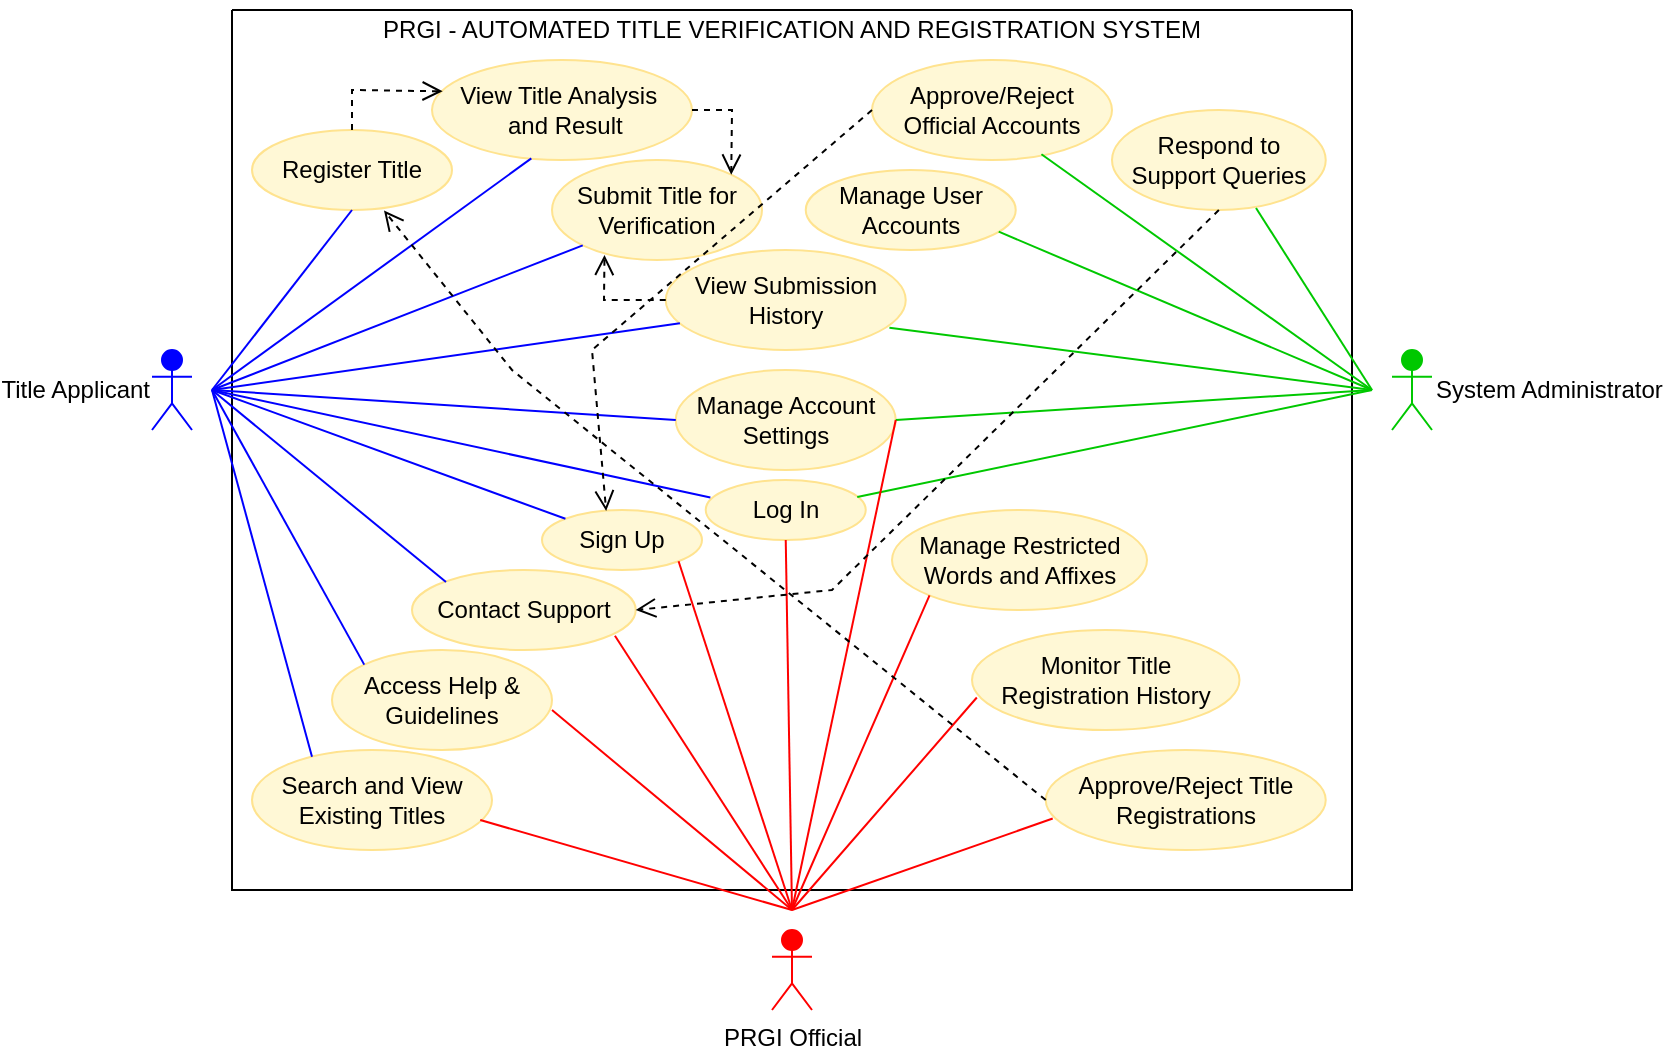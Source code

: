 <mxfile version="27.0.9">
  <diagram name="Page-1" id="mHX3Bhx7psERfE1XM700">
    <mxGraphModel dx="1158" dy="676" grid="1" gridSize="10" guides="1" tooltips="1" connect="1" arrows="1" fold="1" page="1" pageScale="1" pageWidth="850" pageHeight="1100" math="0" shadow="0">
      <root>
        <mxCell id="0" />
        <mxCell id="1" parent="0" />
        <mxCell id="5wl8lFiDzMxbH4mkhzV--1" value="Manage User Accounts" style="ellipse;whiteSpace=wrap;html=1;fillColor=light-dark(#fff8d6, #1f1900);strokeColor=light-dark(#ffe38f, #6d5100);fillStyle=auto;" vertex="1" parent="1">
          <mxGeometry x="436.87" y="100" width="105" height="40" as="geometry" />
        </mxCell>
        <mxCell id="5wl8lFiDzMxbH4mkhzV--2" value="Search and View Existing Titles" style="ellipse;whiteSpace=wrap;html=1;fillColor=light-dark(#fff8d6, #1f1900);strokeColor=light-dark(#ffe38f, #6d5100);fillStyle=auto;" vertex="1" parent="1">
          <mxGeometry x="160" y="390" width="120" height="50" as="geometry" />
        </mxCell>
        <mxCell id="5wl8lFiDzMxbH4mkhzV--3" value="View Submission History" style="ellipse;whiteSpace=wrap;html=1;fillColor=light-dark(#fff8d6, #1f1900);strokeColor=light-dark(#ffe38f, #6d5100);fillStyle=auto;" vertex="1" parent="1">
          <mxGeometry x="366.87" y="140" width="120" height="50" as="geometry" />
        </mxCell>
        <mxCell id="5wl8lFiDzMxbH4mkhzV--4" value="Submit Title for Verification" style="ellipse;whiteSpace=wrap;html=1;fillColor=light-dark(#fff8d6, #1f1900);strokeColor=light-dark(#ffe38f, #6d5100);fillStyle=auto;" vertex="1" parent="1">
          <mxGeometry x="310" y="95" width="105" height="50" as="geometry" />
        </mxCell>
        <mxCell id="5wl8lFiDzMxbH4mkhzV--5" value="Approve/Reject Official Accounts" style="ellipse;whiteSpace=wrap;html=1;fillColor=light-dark(#fff8d6, #1f1900);strokeColor=light-dark(#ffe38f, #6d5100);fillStyle=auto;" vertex="1" parent="1">
          <mxGeometry x="470" y="45" width="120" height="50" as="geometry" />
        </mxCell>
        <mxCell id="5wl8lFiDzMxbH4mkhzV--6" value="Log In" style="ellipse;whiteSpace=wrap;html=1;fillColor=light-dark(#fff8d6, #1f1900);strokeColor=light-dark(#ffe38f, #6d5100);fillStyle=auto;" vertex="1" parent="1">
          <mxGeometry x="386.87" y="255" width="80" height="30" as="geometry" />
        </mxCell>
        <mxCell id="5wl8lFiDzMxbH4mkhzV--7" value="Sign Up" style="ellipse;whiteSpace=wrap;html=1;fillColor=light-dark(#fff8d6, #1f1900);strokeColor=light-dark(#ffe38f, #6d5100);fillStyle=auto;" vertex="1" parent="1">
          <mxGeometry x="305" y="270" width="80" height="30" as="geometry" />
        </mxCell>
        <mxCell id="5wl8lFiDzMxbH4mkhzV--8" value="Manage Account Settings" style="ellipse;whiteSpace=wrap;html=1;fillColor=light-dark(#fff8d6, #1f1900);strokeColor=light-dark(#ffe38f, #6d5100);fillStyle=auto;" vertex="1" parent="1">
          <mxGeometry x="371.87" y="200" width="110" height="50" as="geometry" />
        </mxCell>
        <mxCell id="5wl8lFiDzMxbH4mkhzV--9" value="View Title Analysis&amp;nbsp; &amp;nbsp;and Result" style="ellipse;whiteSpace=wrap;html=1;fillColor=light-dark(#fff8d6, #1f1900);strokeColor=light-dark(#ffe38f, #6d5100);fillStyle=auto;" vertex="1" parent="1">
          <mxGeometry x="250" y="45" width="130" height="50" as="geometry" />
        </mxCell>
        <mxCell id="5wl8lFiDzMxbH4mkhzV--10" value="Register Title" style="ellipse;whiteSpace=wrap;html=1;fillColor=light-dark(#fff8d6, #1f1900);strokeColor=light-dark(#ffe38f, #6d5100);fillStyle=auto;" vertex="1" parent="1">
          <mxGeometry x="160" y="80" width="100" height="40" as="geometry" />
        </mxCell>
        <mxCell id="5wl8lFiDzMxbH4mkhzV--12" value="Approve/Reject Title Registrations" style="ellipse;whiteSpace=wrap;html=1;fillColor=light-dark(#fff8d6, #1f1900);strokeColor=light-dark(#ffe38f, #6d5100);fillStyle=auto;" vertex="1" parent="1">
          <mxGeometry x="556.87" y="390" width="140" height="50" as="geometry" />
        </mxCell>
        <mxCell id="5wl8lFiDzMxbH4mkhzV--13" value="Monitor Title Registration History" style="ellipse;whiteSpace=wrap;html=1;fillColor=light-dark(#fff8d6, #1f1900);strokeColor=light-dark(#ffe38f, #6d5100);fillStyle=auto;" vertex="1" parent="1">
          <mxGeometry x="520" y="330" width="133.75" height="50" as="geometry" />
        </mxCell>
        <mxCell id="5wl8lFiDzMxbH4mkhzV--14" value="Contact Support" style="ellipse;whiteSpace=wrap;html=1;fillColor=light-dark(#fff8d6, #1f1900);strokeColor=light-dark(#ffe38f, #6d5100);fillStyle=auto;" vertex="1" parent="1">
          <mxGeometry x="240" y="300" width="111.87" height="40" as="geometry" />
        </mxCell>
        <mxCell id="5wl8lFiDzMxbH4mkhzV--15" value="Access Help &amp;amp; Guidelines" style="ellipse;whiteSpace=wrap;html=1;fillColor=light-dark(#fff8d6, #1f1900);strokeColor=light-dark(#ffe38f, #6d5100);fillStyle=auto;" vertex="1" parent="1">
          <mxGeometry x="200" y="340" width="110" height="50" as="geometry" />
        </mxCell>
        <mxCell id="5wl8lFiDzMxbH4mkhzV--16" value="Respond to Support Queries" style="ellipse;whiteSpace=wrap;html=1;fillColor=light-dark(#fff8d6, #1f1900);strokeColor=light-dark(#ffe38f, #6d5100);fillStyle=auto;" vertex="1" parent="1">
          <mxGeometry x="590" y="70" width="106.87" height="50" as="geometry" />
        </mxCell>
        <mxCell id="5wl8lFiDzMxbH4mkhzV--18" value="Title Applicant" style="shape=umlActor;verticalLabelPosition=middle;verticalAlign=middle;html=1;outlineConnect=0;fillColor=light-dark(#0000ff, #6db2ff);fontColor=light-dark(#000000, #121212);strokeColor=light-dark(#0000ff, #b2cbff);labelPosition=left;align=right;" vertex="1" parent="1">
          <mxGeometry x="110" y="190" width="20" height="40" as="geometry" />
        </mxCell>
        <mxCell id="5wl8lFiDzMxbH4mkhzV--19" value="PRGI Official" style="shape=umlActor;verticalLabelPosition=bottom;verticalAlign=top;html=1;outlineConnect=0;fillColor=light-dark(#ff0000, #ff9281);fontColor=light-dark(#000000, #121212);strokeColor=light-dark(#ff0000, #ffacac);" vertex="1" parent="1">
          <mxGeometry x="420" y="480" width="20" height="40" as="geometry" />
        </mxCell>
        <mxCell id="5wl8lFiDzMxbH4mkhzV--20" value="System Administrator" style="shape=umlActor;verticalLabelPosition=middle;verticalAlign=middle;html=1;outlineConnect=0;fillColor=light-dark(#00c800, #281d00);strokeColor=light-dark(#00c800, #6d5100);labelPosition=right;align=left;" vertex="1" parent="1">
          <mxGeometry x="730" y="190" width="20" height="40" as="geometry" />
        </mxCell>
        <mxCell id="5wl8lFiDzMxbH4mkhzV--24" value="" style="swimlane;startSize=0;" vertex="1" parent="1">
          <mxGeometry x="150" y="20" width="560" height="440" as="geometry" />
        </mxCell>
        <mxCell id="5wl8lFiDzMxbH4mkhzV--25" value="PRGI - AUTOMATED TITLE VERIFICATION AND REGISTRATION SYSTEM" style="text;html=1;align=center;verticalAlign=middle;whiteSpace=wrap;rounded=0;" vertex="1" parent="5wl8lFiDzMxbH4mkhzV--24">
          <mxGeometry x="10" y="-5" width="540" height="30" as="geometry" />
        </mxCell>
        <mxCell id="5wl8lFiDzMxbH4mkhzV--26" value="" style="endArrow=none;html=1;rounded=0;entryX=0.5;entryY=1;entryDx=0;entryDy=0;strokeColor=light-dark(#0000ff, #ededed);" edge="1" parent="5wl8lFiDzMxbH4mkhzV--24" target="5wl8lFiDzMxbH4mkhzV--10">
          <mxGeometry width="50" height="50" relative="1" as="geometry">
            <mxPoint x="-10" y="190" as="sourcePoint" />
            <mxPoint x="120" y="210" as="targetPoint" />
          </mxGeometry>
        </mxCell>
        <mxCell id="5wl8lFiDzMxbH4mkhzV--11" value="Manage Restricted Words and Affixes" style="ellipse;whiteSpace=wrap;html=1;fillColor=light-dark(#fff8d6, #1f1900);strokeColor=light-dark(#ffe38f, #6d5100);fillStyle=auto;" vertex="1" parent="5wl8lFiDzMxbH4mkhzV--24">
          <mxGeometry x="330" y="250" width="127.5" height="50" as="geometry" />
        </mxCell>
        <mxCell id="5wl8lFiDzMxbH4mkhzV--27" value="" style="endArrow=none;html=1;rounded=0;entryX=0.382;entryY=0.984;entryDx=0;entryDy=0;entryPerimeter=0;strokeColor=light-dark(#0000ff, #ededed);" edge="1" parent="1" target="5wl8lFiDzMxbH4mkhzV--9">
          <mxGeometry width="50" height="50" relative="1" as="geometry">
            <mxPoint x="140" y="210" as="sourcePoint" />
            <mxPoint x="296" y="96" as="targetPoint" />
          </mxGeometry>
        </mxCell>
        <mxCell id="5wl8lFiDzMxbH4mkhzV--28" value="" style="endArrow=none;html=1;rounded=0;entryX=0;entryY=1;entryDx=0;entryDy=0;strokeColor=light-dark(#0000ff, #ededed);" edge="1" parent="1" target="5wl8lFiDzMxbH4mkhzV--4">
          <mxGeometry width="50" height="50" relative="1" as="geometry">
            <mxPoint x="140" y="210" as="sourcePoint" />
            <mxPoint x="380" y="250" as="targetPoint" />
          </mxGeometry>
        </mxCell>
        <mxCell id="5wl8lFiDzMxbH4mkhzV--29" value="" style="endArrow=none;html=1;rounded=0;entryX=0.059;entryY=0.732;entryDx=0;entryDy=0;entryPerimeter=0;strokeColor=light-dark(#0000ff, #ededed);" edge="1" parent="1" target="5wl8lFiDzMxbH4mkhzV--3">
          <mxGeometry width="50" height="50" relative="1" as="geometry">
            <mxPoint x="140" y="210" as="sourcePoint" />
            <mxPoint x="380" y="250" as="targetPoint" />
          </mxGeometry>
        </mxCell>
        <mxCell id="5wl8lFiDzMxbH4mkhzV--30" value="" style="endArrow=none;html=1;rounded=0;entryX=0;entryY=0.5;entryDx=0;entryDy=0;strokeColor=light-dark(#0000ff, #ededed);" edge="1" parent="1" target="5wl8lFiDzMxbH4mkhzV--8">
          <mxGeometry width="50" height="50" relative="1" as="geometry">
            <mxPoint x="140" y="210" as="sourcePoint" />
            <mxPoint x="380" y="250" as="targetPoint" />
          </mxGeometry>
        </mxCell>
        <mxCell id="5wl8lFiDzMxbH4mkhzV--31" value="" style="endArrow=none;html=1;rounded=0;entryX=0;entryY=0;entryDx=0;entryDy=0;strokeColor=light-dark(#0000ff, #ededed);" edge="1" parent="1" target="5wl8lFiDzMxbH4mkhzV--7">
          <mxGeometry width="50" height="50" relative="1" as="geometry">
            <mxPoint x="140" y="210" as="sourcePoint" />
            <mxPoint x="380" y="250" as="targetPoint" />
          </mxGeometry>
        </mxCell>
        <mxCell id="5wl8lFiDzMxbH4mkhzV--32" value="" style="endArrow=none;html=1;rounded=0;exitX=0.029;exitY=0.293;exitDx=0;exitDy=0;exitPerimeter=0;strokeColor=light-dark(#0000ff, #ededed);" edge="1" parent="1" source="5wl8lFiDzMxbH4mkhzV--6">
          <mxGeometry width="50" height="50" relative="1" as="geometry">
            <mxPoint x="330" y="300" as="sourcePoint" />
            <mxPoint x="140" y="210" as="targetPoint" />
          </mxGeometry>
        </mxCell>
        <mxCell id="5wl8lFiDzMxbH4mkhzV--33" value="" style="endArrow=none;html=1;rounded=0;strokeColor=light-dark(#0000ff, #ededed);" edge="1" parent="1">
          <mxGeometry width="50" height="50" relative="1" as="geometry">
            <mxPoint x="140" y="210" as="sourcePoint" />
            <mxPoint x="257" y="306" as="targetPoint" />
          </mxGeometry>
        </mxCell>
        <mxCell id="5wl8lFiDzMxbH4mkhzV--34" value="" style="endArrow=none;html=1;rounded=0;entryX=0;entryY=0;entryDx=0;entryDy=0;strokeColor=light-dark(#0000ff, #ededed);" edge="1" parent="1" target="5wl8lFiDzMxbH4mkhzV--15">
          <mxGeometry width="50" height="50" relative="1" as="geometry">
            <mxPoint x="140" y="210" as="sourcePoint" />
            <mxPoint x="380" y="250" as="targetPoint" />
          </mxGeometry>
        </mxCell>
        <mxCell id="5wl8lFiDzMxbH4mkhzV--35" value="" style="endArrow=none;html=1;rounded=0;entryX=0.25;entryY=0.068;entryDx=0;entryDy=0;entryPerimeter=0;strokeColor=light-dark(#0000ff, #ededed);" edge="1" parent="1" target="5wl8lFiDzMxbH4mkhzV--2">
          <mxGeometry width="50" height="50" relative="1" as="geometry">
            <mxPoint x="140" y="210" as="sourcePoint" />
            <mxPoint x="190" y="390" as="targetPoint" />
          </mxGeometry>
        </mxCell>
        <mxCell id="5wl8lFiDzMxbH4mkhzV--36" value="" style="endArrow=none;html=1;rounded=0;entryX=0.951;entryY=0.7;entryDx=0;entryDy=0;entryPerimeter=0;strokeColor=light-dark(#ff0000, #ededed);" edge="1" parent="1" target="5wl8lFiDzMxbH4mkhzV--2">
          <mxGeometry width="50" height="50" relative="1" as="geometry">
            <mxPoint x="430" y="470" as="sourcePoint" />
            <mxPoint x="380" y="250" as="targetPoint" />
          </mxGeometry>
        </mxCell>
        <mxCell id="5wl8lFiDzMxbH4mkhzV--37" value="" style="endArrow=none;html=1;rounded=0;entryX=0.025;entryY=0.685;entryDx=0;entryDy=0;entryPerimeter=0;spacingLeft=0;strokeColor=light-dark(#ff0000, #ededed);" edge="1" parent="1" target="5wl8lFiDzMxbH4mkhzV--12">
          <mxGeometry width="50" height="50" relative="1" as="geometry">
            <mxPoint x="430" y="470" as="sourcePoint" />
            <mxPoint x="380" y="250" as="targetPoint" />
          </mxGeometry>
        </mxCell>
        <mxCell id="5wl8lFiDzMxbH4mkhzV--40" value="" style="endArrow=none;html=1;rounded=0;strokeColor=light-dark(#ff0000, #ededed);" edge="1" parent="1">
          <mxGeometry width="50" height="50" relative="1" as="geometry">
            <mxPoint x="310" y="370" as="sourcePoint" />
            <mxPoint x="430" y="470" as="targetPoint" />
          </mxGeometry>
        </mxCell>
        <mxCell id="5wl8lFiDzMxbH4mkhzV--41" value="" style="endArrow=none;html=1;rounded=0;exitX=0.018;exitY=0.675;exitDx=0;exitDy=0;exitPerimeter=0;strokeColor=light-dark(#ff0000, #ededed);" edge="1" parent="1" source="5wl8lFiDzMxbH4mkhzV--13">
          <mxGeometry width="50" height="50" relative="1" as="geometry">
            <mxPoint x="340" y="320" as="sourcePoint" />
            <mxPoint x="430" y="470" as="targetPoint" />
          </mxGeometry>
        </mxCell>
        <mxCell id="5wl8lFiDzMxbH4mkhzV--42" value="" style="endArrow=none;html=1;rounded=0;exitX=0;exitY=1;exitDx=0;exitDy=0;strokeColor=light-dark(#ff0000, #ededed);" edge="1" parent="1" source="5wl8lFiDzMxbH4mkhzV--11">
          <mxGeometry width="50" height="50" relative="1" as="geometry">
            <mxPoint x="340" y="320" as="sourcePoint" />
            <mxPoint x="430" y="470" as="targetPoint" />
          </mxGeometry>
        </mxCell>
        <mxCell id="5wl8lFiDzMxbH4mkhzV--43" value="" style="endArrow=none;html=1;rounded=0;exitX=0.907;exitY=0.822;exitDx=0;exitDy=0;exitPerimeter=0;strokeColor=light-dark(#ff0000, #ededed);" edge="1" parent="1" source="5wl8lFiDzMxbH4mkhzV--14">
          <mxGeometry width="50" height="50" relative="1" as="geometry">
            <mxPoint x="340" y="320" as="sourcePoint" />
            <mxPoint x="430" y="470" as="targetPoint" />
          </mxGeometry>
        </mxCell>
        <mxCell id="5wl8lFiDzMxbH4mkhzV--44" value="" style="endArrow=none;html=1;rounded=0;exitX=0.5;exitY=1;exitDx=0;exitDy=0;strokeColor=light-dark(#ff0000, #ededed);" edge="1" parent="1" source="5wl8lFiDzMxbH4mkhzV--6">
          <mxGeometry width="50" height="50" relative="1" as="geometry">
            <mxPoint x="340" y="320" as="sourcePoint" />
            <mxPoint x="430" y="470" as="targetPoint" />
          </mxGeometry>
        </mxCell>
        <mxCell id="5wl8lFiDzMxbH4mkhzV--45" value="" style="endArrow=none;html=1;rounded=0;exitX=1;exitY=1;exitDx=0;exitDy=0;strokeColor=light-dark(#ff0000, #ededed);" edge="1" parent="1" source="5wl8lFiDzMxbH4mkhzV--7">
          <mxGeometry width="50" height="50" relative="1" as="geometry">
            <mxPoint x="300" y="280" as="sourcePoint" />
            <mxPoint x="430" y="470" as="targetPoint" />
          </mxGeometry>
        </mxCell>
        <mxCell id="5wl8lFiDzMxbH4mkhzV--46" value="" style="endArrow=none;html=1;rounded=0;strokeColor=light-dark(#00c800, #ededed);" edge="1" parent="1">
          <mxGeometry width="50" height="50" relative="1" as="geometry">
            <mxPoint x="720" y="210" as="sourcePoint" />
            <mxPoint x="662" y="119" as="targetPoint" />
          </mxGeometry>
        </mxCell>
        <mxCell id="5wl8lFiDzMxbH4mkhzV--47" value="" style="endArrow=none;html=1;rounded=0;entryX=0.706;entryY=0.943;entryDx=0;entryDy=0;entryPerimeter=0;strokeColor=light-dark(#00c800, #ededed);" edge="1" parent="1" target="5wl8lFiDzMxbH4mkhzV--5">
          <mxGeometry width="50" height="50" relative="1" as="geometry">
            <mxPoint x="720" y="210" as="sourcePoint" />
            <mxPoint x="480" y="190" as="targetPoint" />
          </mxGeometry>
        </mxCell>
        <mxCell id="5wl8lFiDzMxbH4mkhzV--48" value="" style="endArrow=none;html=1;rounded=0;entryX=0.919;entryY=0.771;entryDx=0;entryDy=0;entryPerimeter=0;strokeColor=light-dark(#00c800, #ededed);" edge="1" parent="1" target="5wl8lFiDzMxbH4mkhzV--1">
          <mxGeometry width="50" height="50" relative="1" as="geometry">
            <mxPoint x="720" y="210" as="sourcePoint" />
            <mxPoint x="480" y="190" as="targetPoint" />
          </mxGeometry>
        </mxCell>
        <mxCell id="5wl8lFiDzMxbH4mkhzV--49" value="" style="endArrow=none;html=1;rounded=0;entryX=0.932;entryY=0.777;entryDx=0;entryDy=0;entryPerimeter=0;strokeColor=light-dark(#00c800, #ededed);" edge="1" parent="1" target="5wl8lFiDzMxbH4mkhzV--3">
          <mxGeometry width="50" height="50" relative="1" as="geometry">
            <mxPoint x="720" y="210" as="sourcePoint" />
            <mxPoint x="480" y="170" as="targetPoint" />
          </mxGeometry>
        </mxCell>
        <mxCell id="5wl8lFiDzMxbH4mkhzV--50" value="" style="endArrow=none;html=1;rounded=0;exitX=1;exitY=0.5;exitDx=0;exitDy=0;strokeColor=light-dark(#00c800, #ededed);" edge="1" parent="1" source="5wl8lFiDzMxbH4mkhzV--8">
          <mxGeometry width="50" height="50" relative="1" as="geometry">
            <mxPoint x="430" y="240" as="sourcePoint" />
            <mxPoint x="720" y="210" as="targetPoint" />
          </mxGeometry>
        </mxCell>
        <mxCell id="5wl8lFiDzMxbH4mkhzV--51" value="" style="endArrow=none;html=1;rounded=0;exitX=0.947;exitY=0.283;exitDx=0;exitDy=0;exitPerimeter=0;strokeColor=light-dark(#00c800, #ededed);" edge="1" parent="1" source="5wl8lFiDzMxbH4mkhzV--6">
          <mxGeometry width="50" height="50" relative="1" as="geometry">
            <mxPoint x="430" y="240" as="sourcePoint" />
            <mxPoint x="720" y="210" as="targetPoint" />
          </mxGeometry>
        </mxCell>
        <mxCell id="5wl8lFiDzMxbH4mkhzV--54" value="" style="endArrow=none;html=1;rounded=0;entryX=1;entryY=0.5;entryDx=0;entryDy=0;strokeColor=light-dark(#ff0000, #ededed);" edge="1" parent="1" target="5wl8lFiDzMxbH4mkhzV--8">
          <mxGeometry width="50" height="50" relative="1" as="geometry">
            <mxPoint x="430" y="470" as="sourcePoint" />
            <mxPoint x="379" y="240" as="targetPoint" />
          </mxGeometry>
        </mxCell>
        <mxCell id="5wl8lFiDzMxbH4mkhzV--55" value="" style="html=1;verticalAlign=bottom;endArrow=open;dashed=1;endSize=8;curved=0;rounded=0;exitX=0.5;exitY=0;exitDx=0;exitDy=0;entryX=0.041;entryY=0.313;entryDx=0;entryDy=0;entryPerimeter=0;" edge="1" parent="1" source="5wl8lFiDzMxbH4mkhzV--10" target="5wl8lFiDzMxbH4mkhzV--9">
          <mxGeometry relative="1" as="geometry">
            <mxPoint x="450" y="260" as="sourcePoint" />
            <mxPoint x="370" y="260" as="targetPoint" />
            <Array as="points">
              <mxPoint x="210" y="60" />
            </Array>
          </mxGeometry>
        </mxCell>
        <mxCell id="5wl8lFiDzMxbH4mkhzV--59" value="" style="html=1;verticalAlign=bottom;endArrow=open;dashed=1;endSize=8;curved=0;rounded=0;exitX=0;exitY=0.5;exitDx=0;exitDy=0;entryX=0.25;entryY=0.949;entryDx=0;entryDy=0;entryPerimeter=0;" edge="1" parent="1" source="5wl8lFiDzMxbH4mkhzV--3" target="5wl8lFiDzMxbH4mkhzV--4">
          <mxGeometry relative="1" as="geometry">
            <mxPoint x="450" y="260" as="sourcePoint" />
            <mxPoint x="370" y="260" as="targetPoint" />
            <Array as="points">
              <mxPoint x="336" y="165" />
            </Array>
          </mxGeometry>
        </mxCell>
        <mxCell id="5wl8lFiDzMxbH4mkhzV--60" value="" style="html=1;verticalAlign=bottom;endArrow=open;dashed=1;endSize=8;curved=0;rounded=0;exitX=1;exitY=0.5;exitDx=0;exitDy=0;entryX=1;entryY=0;entryDx=0;entryDy=0;" edge="1" parent="1" source="5wl8lFiDzMxbH4mkhzV--9" target="5wl8lFiDzMxbH4mkhzV--4">
          <mxGeometry relative="1" as="geometry">
            <mxPoint x="450" y="260" as="sourcePoint" />
            <mxPoint x="370" y="260" as="targetPoint" />
            <Array as="points">
              <mxPoint x="400" y="70" />
            </Array>
          </mxGeometry>
        </mxCell>
        <mxCell id="5wl8lFiDzMxbH4mkhzV--61" value="" style="html=1;verticalAlign=bottom;endArrow=open;dashed=1;endSize=8;curved=0;rounded=0;exitX=0.5;exitY=1;exitDx=0;exitDy=0;entryX=1;entryY=0.5;entryDx=0;entryDy=0;" edge="1" parent="1" source="5wl8lFiDzMxbH4mkhzV--16" target="5wl8lFiDzMxbH4mkhzV--14">
          <mxGeometry relative="1" as="geometry">
            <mxPoint x="450" y="260" as="sourcePoint" />
            <mxPoint x="370" y="260" as="targetPoint" />
            <Array as="points">
              <mxPoint x="450" y="310" />
            </Array>
          </mxGeometry>
        </mxCell>
        <mxCell id="5wl8lFiDzMxbH4mkhzV--62" value="" style="html=1;verticalAlign=bottom;endArrow=open;dashed=1;endSize=8;curved=0;rounded=0;exitX=0;exitY=0.5;exitDx=0;exitDy=0;entryX=0.66;entryY=1.006;entryDx=0;entryDy=0;entryPerimeter=0;" edge="1" parent="1" source="5wl8lFiDzMxbH4mkhzV--12" target="5wl8lFiDzMxbH4mkhzV--10">
          <mxGeometry relative="1" as="geometry">
            <mxPoint x="450" y="260" as="sourcePoint" />
            <mxPoint x="370" y="260" as="targetPoint" />
            <Array as="points">
              <mxPoint x="290" y="200" />
            </Array>
          </mxGeometry>
        </mxCell>
        <mxCell id="5wl8lFiDzMxbH4mkhzV--63" value="" style="html=1;verticalAlign=bottom;endArrow=open;dashed=1;endSize=8;curved=0;rounded=0;exitX=0;exitY=0.5;exitDx=0;exitDy=0;entryX=0.401;entryY=0.015;entryDx=0;entryDy=0;entryPerimeter=0;" edge="1" parent="1" source="5wl8lFiDzMxbH4mkhzV--5" target="5wl8lFiDzMxbH4mkhzV--7">
          <mxGeometry relative="1" as="geometry">
            <mxPoint x="450" y="260" as="sourcePoint" />
            <mxPoint x="370" y="260" as="targetPoint" />
            <Array as="points">
              <mxPoint x="330" y="190" />
            </Array>
          </mxGeometry>
        </mxCell>
      </root>
    </mxGraphModel>
  </diagram>
</mxfile>
